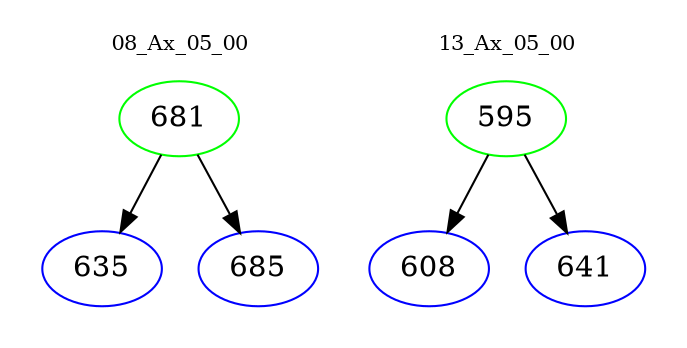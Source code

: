 digraph{
subgraph cluster_0 {
color = white
label = "08_Ax_05_00";
fontsize=10;
T0_681 [label="681", color="green"]
T0_681 -> T0_635 [color="black"]
T0_635 [label="635", color="blue"]
T0_681 -> T0_685 [color="black"]
T0_685 [label="685", color="blue"]
}
subgraph cluster_1 {
color = white
label = "13_Ax_05_00";
fontsize=10;
T1_595 [label="595", color="green"]
T1_595 -> T1_608 [color="black"]
T1_608 [label="608", color="blue"]
T1_595 -> T1_641 [color="black"]
T1_641 [label="641", color="blue"]
}
}
